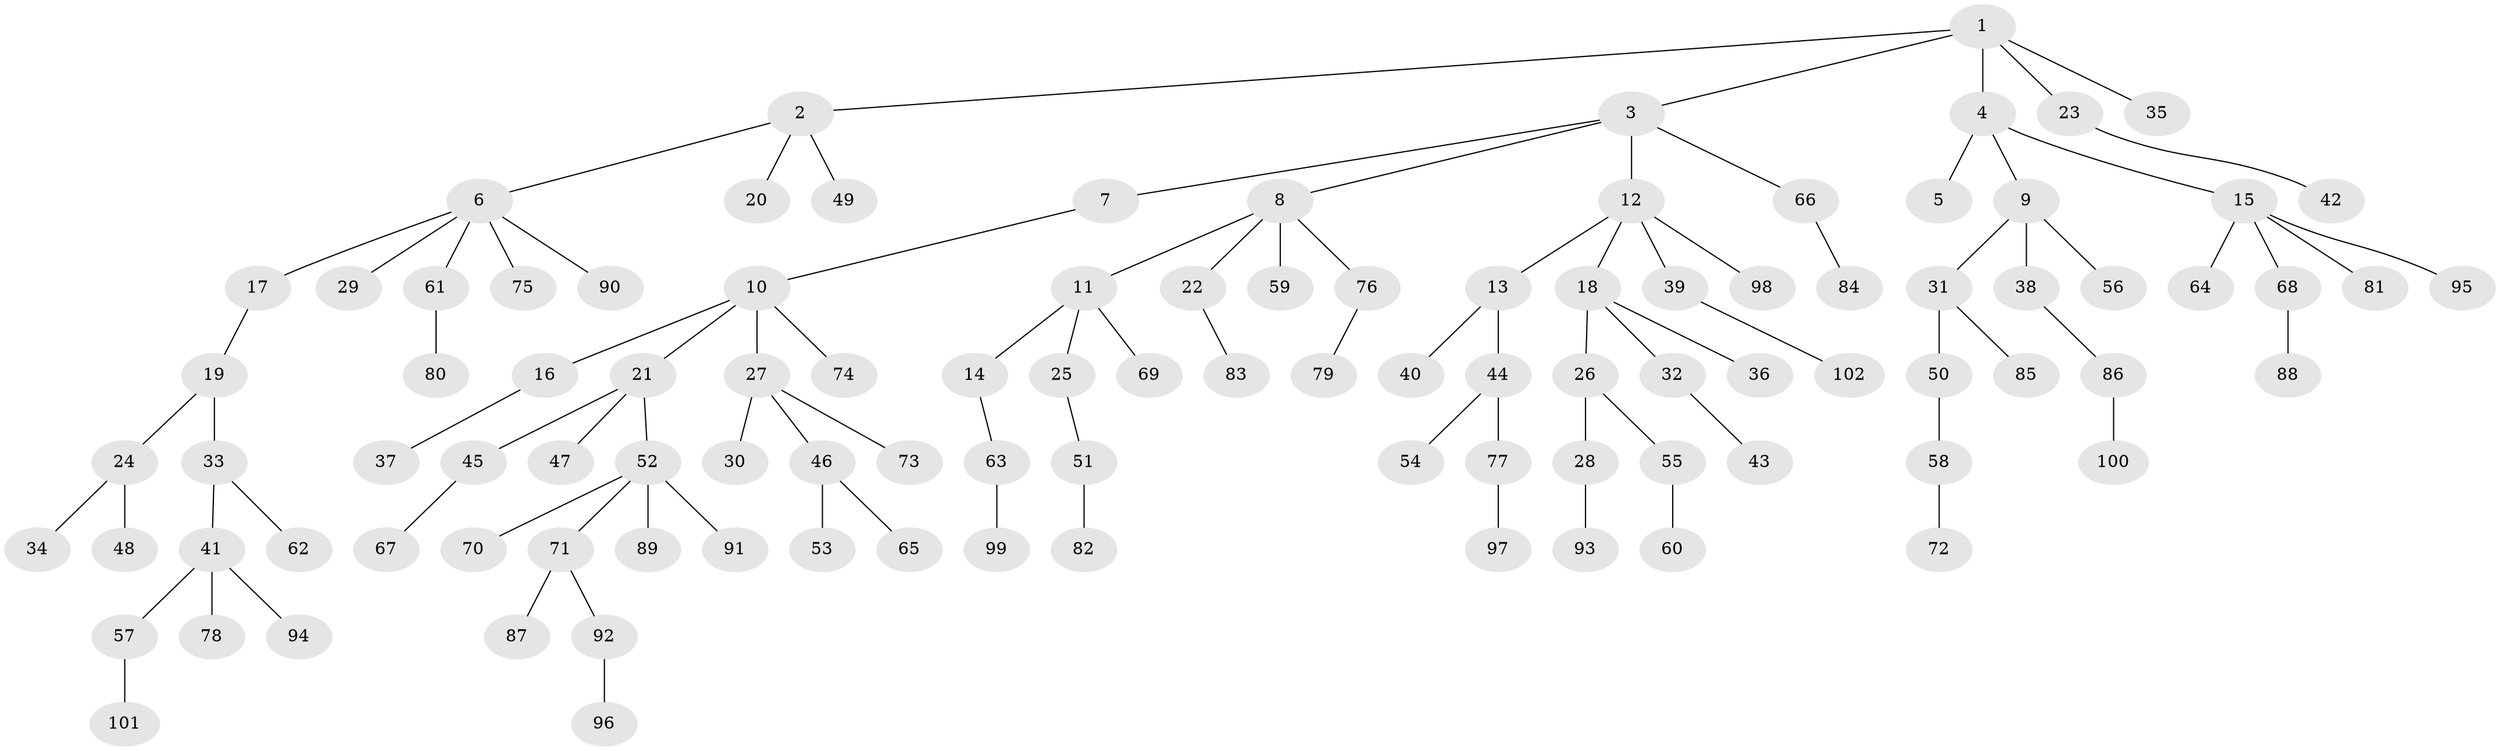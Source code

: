 // coarse degree distribution, {5: 0.029850746268656716, 8: 0.014925373134328358, 6: 0.014925373134328358, 1: 0.5970149253731343, 2: 0.19402985074626866, 7: 0.029850746268656716, 4: 0.05970149253731343, 3: 0.05970149253731343}
// Generated by graph-tools (version 1.1) at 2025/52/02/27/25 19:52:11]
// undirected, 102 vertices, 101 edges
graph export_dot {
graph [start="1"]
  node [color=gray90,style=filled];
  1;
  2;
  3;
  4;
  5;
  6;
  7;
  8;
  9;
  10;
  11;
  12;
  13;
  14;
  15;
  16;
  17;
  18;
  19;
  20;
  21;
  22;
  23;
  24;
  25;
  26;
  27;
  28;
  29;
  30;
  31;
  32;
  33;
  34;
  35;
  36;
  37;
  38;
  39;
  40;
  41;
  42;
  43;
  44;
  45;
  46;
  47;
  48;
  49;
  50;
  51;
  52;
  53;
  54;
  55;
  56;
  57;
  58;
  59;
  60;
  61;
  62;
  63;
  64;
  65;
  66;
  67;
  68;
  69;
  70;
  71;
  72;
  73;
  74;
  75;
  76;
  77;
  78;
  79;
  80;
  81;
  82;
  83;
  84;
  85;
  86;
  87;
  88;
  89;
  90;
  91;
  92;
  93;
  94;
  95;
  96;
  97;
  98;
  99;
  100;
  101;
  102;
  1 -- 2;
  1 -- 3;
  1 -- 4;
  1 -- 23;
  1 -- 35;
  2 -- 6;
  2 -- 20;
  2 -- 49;
  3 -- 7;
  3 -- 8;
  3 -- 12;
  3 -- 66;
  4 -- 5;
  4 -- 9;
  4 -- 15;
  6 -- 17;
  6 -- 29;
  6 -- 61;
  6 -- 75;
  6 -- 90;
  7 -- 10;
  8 -- 11;
  8 -- 22;
  8 -- 59;
  8 -- 76;
  9 -- 31;
  9 -- 38;
  9 -- 56;
  10 -- 16;
  10 -- 21;
  10 -- 27;
  10 -- 74;
  11 -- 14;
  11 -- 25;
  11 -- 69;
  12 -- 13;
  12 -- 18;
  12 -- 39;
  12 -- 98;
  13 -- 40;
  13 -- 44;
  14 -- 63;
  15 -- 64;
  15 -- 68;
  15 -- 81;
  15 -- 95;
  16 -- 37;
  17 -- 19;
  18 -- 26;
  18 -- 32;
  18 -- 36;
  19 -- 24;
  19 -- 33;
  21 -- 45;
  21 -- 47;
  21 -- 52;
  22 -- 83;
  23 -- 42;
  24 -- 34;
  24 -- 48;
  25 -- 51;
  26 -- 28;
  26 -- 55;
  27 -- 30;
  27 -- 46;
  27 -- 73;
  28 -- 93;
  31 -- 50;
  31 -- 85;
  32 -- 43;
  33 -- 41;
  33 -- 62;
  38 -- 86;
  39 -- 102;
  41 -- 57;
  41 -- 78;
  41 -- 94;
  44 -- 54;
  44 -- 77;
  45 -- 67;
  46 -- 53;
  46 -- 65;
  50 -- 58;
  51 -- 82;
  52 -- 70;
  52 -- 71;
  52 -- 89;
  52 -- 91;
  55 -- 60;
  57 -- 101;
  58 -- 72;
  61 -- 80;
  63 -- 99;
  66 -- 84;
  68 -- 88;
  71 -- 87;
  71 -- 92;
  76 -- 79;
  77 -- 97;
  86 -- 100;
  92 -- 96;
}
